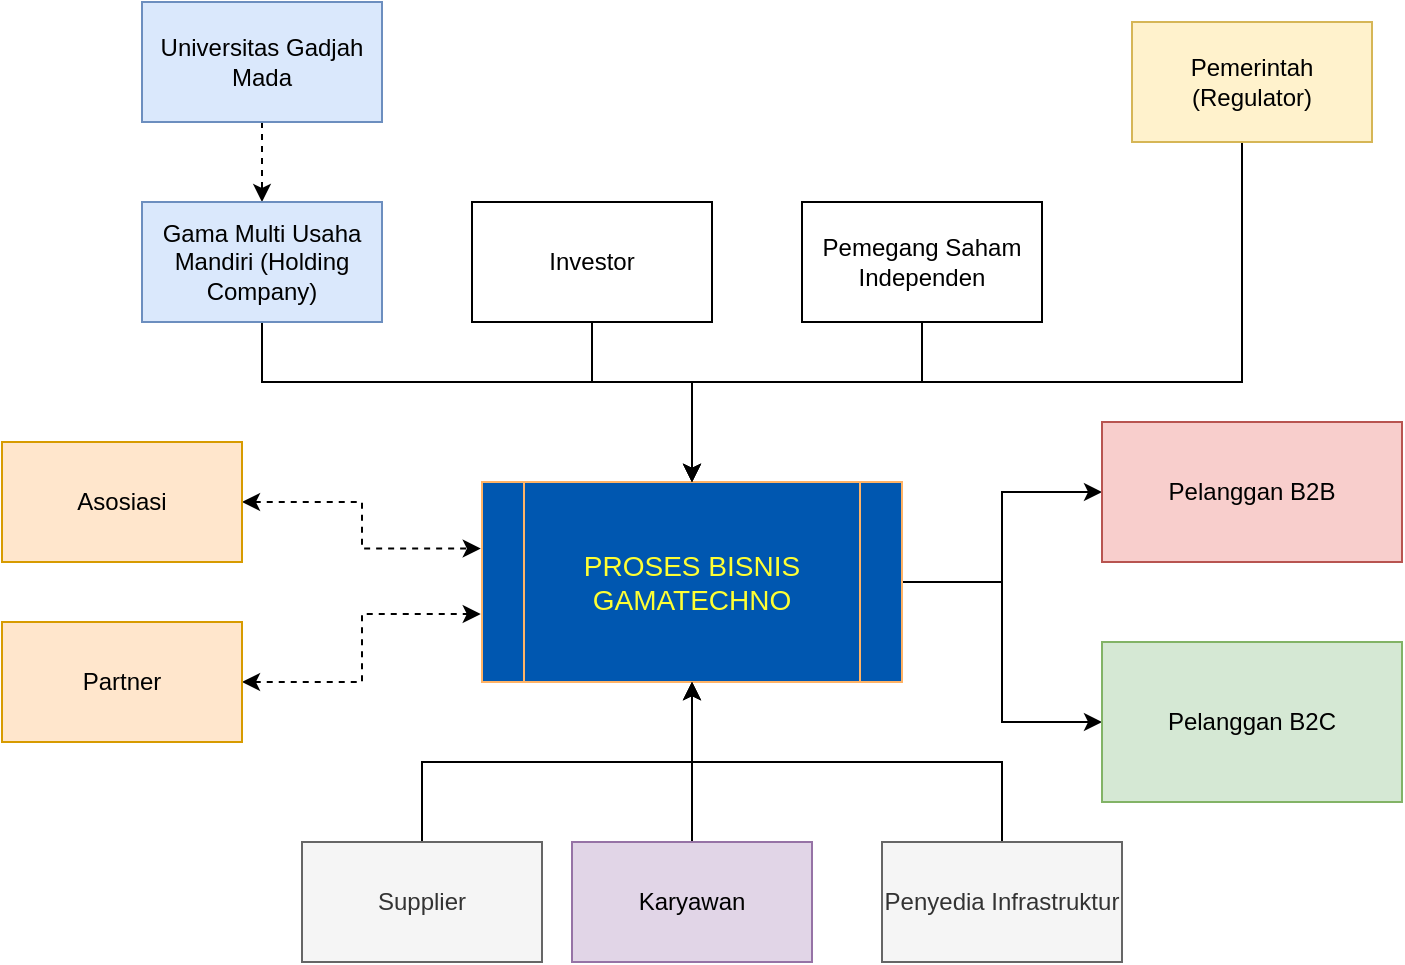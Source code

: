 <mxfile version="16.6.3" type="github">
  <diagram id="mHaainOIuGDZRfobF8P7" name="Page-1">
    <mxGraphModel dx="1303" dy="780" grid="1" gridSize="10" guides="1" tooltips="1" connect="1" arrows="1" fold="1" page="1" pageScale="1" pageWidth="850" pageHeight="1100" math="0" shadow="0">
      <root>
        <mxCell id="0" />
        <mxCell id="1" parent="0" />
        <mxCell id="dzpYYT_hGaBct5s4qI5t-15" style="edgeStyle=orthogonalEdgeStyle;rounded=0;orthogonalLoop=1;jettySize=auto;html=1;entryX=0;entryY=0.5;entryDx=0;entryDy=0;" edge="1" parent="1" source="dzpYYT_hGaBct5s4qI5t-1" target="dzpYYT_hGaBct5s4qI5t-13">
          <mxGeometry relative="1" as="geometry" />
        </mxCell>
        <mxCell id="dzpYYT_hGaBct5s4qI5t-16" style="edgeStyle=orthogonalEdgeStyle;rounded=0;orthogonalLoop=1;jettySize=auto;html=1;entryX=0;entryY=0.5;entryDx=0;entryDy=0;" edge="1" parent="1" source="dzpYYT_hGaBct5s4qI5t-1" target="dzpYYT_hGaBct5s4qI5t-14">
          <mxGeometry relative="1" as="geometry" />
        </mxCell>
        <mxCell id="dzpYYT_hGaBct5s4qI5t-1" value="&lt;font style=&quot;font-size: 14px&quot;&gt;PROSES BISNIS&lt;br&gt;GAMATECHNO&lt;/font&gt;" style="shape=process;whiteSpace=wrap;html=1;backgroundOutline=1;fillColor=#0057B0;strokeColor=#FFB366;fontColor=#FFFF33;" vertex="1" parent="1">
          <mxGeometry x="370" y="250" width="210" height="100" as="geometry" />
        </mxCell>
        <mxCell id="dzpYYT_hGaBct5s4qI5t-7" style="edgeStyle=orthogonalEdgeStyle;rounded=0;orthogonalLoop=1;jettySize=auto;html=1;entryX=0.5;entryY=0;entryDx=0;entryDy=0;dashed=1;" edge="1" parent="1" source="dzpYYT_hGaBct5s4qI5t-2" target="dzpYYT_hGaBct5s4qI5t-3">
          <mxGeometry relative="1" as="geometry" />
        </mxCell>
        <mxCell id="dzpYYT_hGaBct5s4qI5t-2" value="Universitas Gadjah Mada" style="rounded=0;whiteSpace=wrap;html=1;fillColor=#dae8fc;strokeColor=#6c8ebf;" vertex="1" parent="1">
          <mxGeometry x="200" y="10" width="120" height="60" as="geometry" />
        </mxCell>
        <mxCell id="dzpYYT_hGaBct5s4qI5t-12" style="edgeStyle=orthogonalEdgeStyle;rounded=0;orthogonalLoop=1;jettySize=auto;html=1;entryX=0.5;entryY=0;entryDx=0;entryDy=0;" edge="1" parent="1" source="dzpYYT_hGaBct5s4qI5t-3" target="dzpYYT_hGaBct5s4qI5t-1">
          <mxGeometry relative="1" as="geometry">
            <Array as="points">
              <mxPoint x="260" y="200" />
              <mxPoint x="475" y="200" />
            </Array>
          </mxGeometry>
        </mxCell>
        <mxCell id="dzpYYT_hGaBct5s4qI5t-3" value="Gama Multi Usaha Mandiri (Holding Company)" style="rounded=0;whiteSpace=wrap;html=1;fillColor=#dae8fc;strokeColor=#6c8ebf;" vertex="1" parent="1">
          <mxGeometry x="200" y="110" width="120" height="60" as="geometry" />
        </mxCell>
        <mxCell id="dzpYYT_hGaBct5s4qI5t-10" style="edgeStyle=orthogonalEdgeStyle;rounded=0;orthogonalLoop=1;jettySize=auto;html=1;entryX=0.5;entryY=0;entryDx=0;entryDy=0;" edge="1" parent="1" source="dzpYYT_hGaBct5s4qI5t-4" target="dzpYYT_hGaBct5s4qI5t-1">
          <mxGeometry relative="1" as="geometry">
            <Array as="points">
              <mxPoint x="425" y="200" />
              <mxPoint x="475" y="200" />
            </Array>
          </mxGeometry>
        </mxCell>
        <mxCell id="dzpYYT_hGaBct5s4qI5t-4" value="Investor" style="rounded=0;whiteSpace=wrap;html=1;" vertex="1" parent="1">
          <mxGeometry x="365" y="110" width="120" height="60" as="geometry" />
        </mxCell>
        <mxCell id="dzpYYT_hGaBct5s4qI5t-8" style="edgeStyle=orthogonalEdgeStyle;rounded=0;orthogonalLoop=1;jettySize=auto;html=1;entryX=0.5;entryY=0;entryDx=0;entryDy=0;" edge="1" parent="1" source="dzpYYT_hGaBct5s4qI5t-5" target="dzpYYT_hGaBct5s4qI5t-1">
          <mxGeometry relative="1" as="geometry">
            <Array as="points">
              <mxPoint x="590" y="200" />
              <mxPoint x="475" y="200" />
            </Array>
          </mxGeometry>
        </mxCell>
        <mxCell id="dzpYYT_hGaBct5s4qI5t-5" value="Pemegang Saham Independen" style="rounded=0;whiteSpace=wrap;html=1;" vertex="1" parent="1">
          <mxGeometry x="530" y="110" width="120" height="60" as="geometry" />
        </mxCell>
        <mxCell id="dzpYYT_hGaBct5s4qI5t-11" style="edgeStyle=orthogonalEdgeStyle;rounded=0;orthogonalLoop=1;jettySize=auto;html=1;entryX=0.5;entryY=0;entryDx=0;entryDy=0;" edge="1" parent="1" source="dzpYYT_hGaBct5s4qI5t-6" target="dzpYYT_hGaBct5s4qI5t-1">
          <mxGeometry relative="1" as="geometry">
            <Array as="points">
              <mxPoint x="750" y="200" />
              <mxPoint x="475" y="200" />
            </Array>
          </mxGeometry>
        </mxCell>
        <mxCell id="dzpYYT_hGaBct5s4qI5t-6" value="Pemerintah (Regulator)" style="rounded=0;whiteSpace=wrap;html=1;fillColor=#fff2cc;strokeColor=#d6b656;" vertex="1" parent="1">
          <mxGeometry x="695" y="20" width="120" height="60" as="geometry" />
        </mxCell>
        <mxCell id="dzpYYT_hGaBct5s4qI5t-13" value="Pelanggan B2B" style="rounded=0;whiteSpace=wrap;html=1;fillColor=#f8cecc;strokeColor=#b85450;" vertex="1" parent="1">
          <mxGeometry x="680" y="220" width="150" height="70" as="geometry" />
        </mxCell>
        <mxCell id="dzpYYT_hGaBct5s4qI5t-14" value="Pelanggan B2C" style="rounded=0;whiteSpace=wrap;html=1;fillColor=#d5e8d4;strokeColor=#82b366;" vertex="1" parent="1">
          <mxGeometry x="680" y="330" width="150" height="80" as="geometry" />
        </mxCell>
        <mxCell id="dzpYYT_hGaBct5s4qI5t-26" style="edgeStyle=orthogonalEdgeStyle;rounded=0;orthogonalLoop=1;jettySize=auto;html=1;entryX=0.5;entryY=1;entryDx=0;entryDy=0;" edge="1" parent="1" source="dzpYYT_hGaBct5s4qI5t-17" target="dzpYYT_hGaBct5s4qI5t-1">
          <mxGeometry relative="1" as="geometry" />
        </mxCell>
        <mxCell id="dzpYYT_hGaBct5s4qI5t-17" value="Karyawan" style="rounded=0;whiteSpace=wrap;html=1;fillColor=#e1d5e7;strokeColor=#9673a6;" vertex="1" parent="1">
          <mxGeometry x="415" y="430" width="120" height="60" as="geometry" />
        </mxCell>
        <mxCell id="dzpYYT_hGaBct5s4qI5t-28" style="edgeStyle=orthogonalEdgeStyle;rounded=0;orthogonalLoop=1;jettySize=auto;html=1;entryX=0.5;entryY=1;entryDx=0;entryDy=0;" edge="1" parent="1" source="dzpYYT_hGaBct5s4qI5t-18" target="dzpYYT_hGaBct5s4qI5t-1">
          <mxGeometry relative="1" as="geometry" />
        </mxCell>
        <mxCell id="dzpYYT_hGaBct5s4qI5t-18" value="Penyedia Infrastruktur" style="rounded=0;whiteSpace=wrap;html=1;fillColor=#f5f5f5;fontColor=#333333;strokeColor=#666666;" vertex="1" parent="1">
          <mxGeometry x="570" y="430" width="120" height="60" as="geometry" />
        </mxCell>
        <mxCell id="dzpYYT_hGaBct5s4qI5t-27" style="edgeStyle=orthogonalEdgeStyle;rounded=0;orthogonalLoop=1;jettySize=auto;html=1;entryX=0.5;entryY=1;entryDx=0;entryDy=0;" edge="1" parent="1" source="dzpYYT_hGaBct5s4qI5t-21" target="dzpYYT_hGaBct5s4qI5t-1">
          <mxGeometry relative="1" as="geometry" />
        </mxCell>
        <mxCell id="dzpYYT_hGaBct5s4qI5t-21" value="Supplier" style="rounded=0;whiteSpace=wrap;html=1;fillColor=#f5f5f5;fontColor=#333333;strokeColor=#666666;" vertex="1" parent="1">
          <mxGeometry x="280" y="430" width="120" height="60" as="geometry" />
        </mxCell>
        <mxCell id="dzpYYT_hGaBct5s4qI5t-24" style="edgeStyle=orthogonalEdgeStyle;rounded=0;orthogonalLoop=1;jettySize=auto;html=1;entryX=-0.003;entryY=0.333;entryDx=0;entryDy=0;entryPerimeter=0;startArrow=classic;startFill=1;dashed=1;" edge="1" parent="1" source="dzpYYT_hGaBct5s4qI5t-22" target="dzpYYT_hGaBct5s4qI5t-1">
          <mxGeometry relative="1" as="geometry" />
        </mxCell>
        <mxCell id="dzpYYT_hGaBct5s4qI5t-22" value="Asosiasi" style="rounded=0;whiteSpace=wrap;html=1;fillColor=#ffe6cc;strokeColor=#d79b00;" vertex="1" parent="1">
          <mxGeometry x="130" y="230" width="120" height="60" as="geometry" />
        </mxCell>
        <mxCell id="dzpYYT_hGaBct5s4qI5t-25" style="edgeStyle=orthogonalEdgeStyle;rounded=0;orthogonalLoop=1;jettySize=auto;html=1;entryX=-0.003;entryY=0.66;entryDx=0;entryDy=0;entryPerimeter=0;startArrow=classic;startFill=1;dashed=1;" edge="1" parent="1" source="dzpYYT_hGaBct5s4qI5t-23" target="dzpYYT_hGaBct5s4qI5t-1">
          <mxGeometry relative="1" as="geometry" />
        </mxCell>
        <mxCell id="dzpYYT_hGaBct5s4qI5t-23" value="Partner" style="rounded=0;whiteSpace=wrap;html=1;fillColor=#ffe6cc;strokeColor=#d79b00;" vertex="1" parent="1">
          <mxGeometry x="130" y="320" width="120" height="60" as="geometry" />
        </mxCell>
      </root>
    </mxGraphModel>
  </diagram>
</mxfile>
